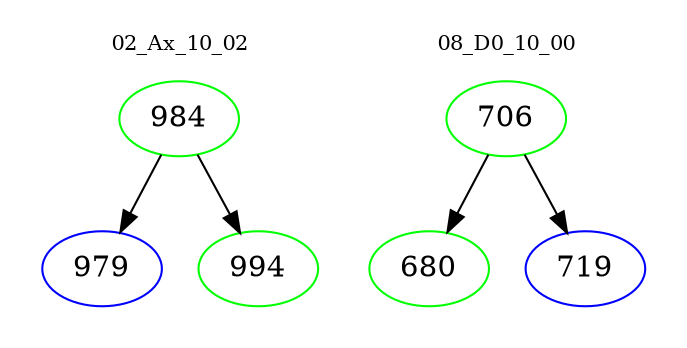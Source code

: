 digraph{
subgraph cluster_0 {
color = white
label = "02_Ax_10_02";
fontsize=10;
T0_984 [label="984", color="green"]
T0_984 -> T0_979 [color="black"]
T0_979 [label="979", color="blue"]
T0_984 -> T0_994 [color="black"]
T0_994 [label="994", color="green"]
}
subgraph cluster_1 {
color = white
label = "08_D0_10_00";
fontsize=10;
T1_706 [label="706", color="green"]
T1_706 -> T1_680 [color="black"]
T1_680 [label="680", color="green"]
T1_706 -> T1_719 [color="black"]
T1_719 [label="719", color="blue"]
}
}
